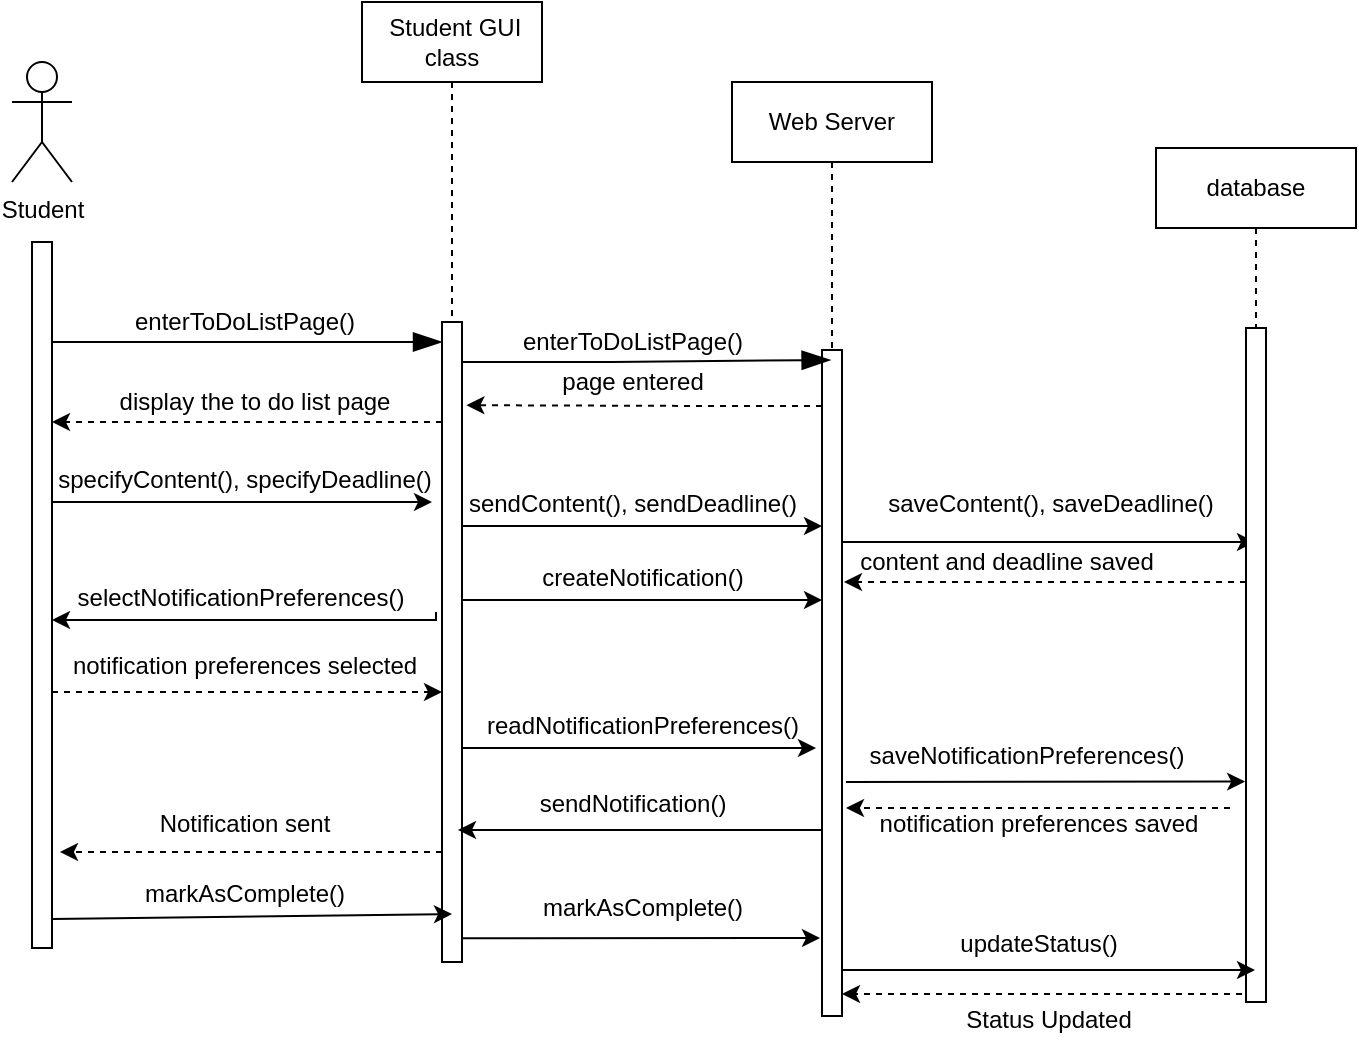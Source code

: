 <mxfile version="17.2.4" type="device"><diagram id="7LX8-Cf1p9Azc8E6smbh" name="Page-1"><mxGraphModel dx="865" dy="541" grid="0" gridSize="10" guides="1" tooltips="1" connect="1" arrows="1" fold="1" page="0" pageScale="1" pageWidth="850" pageHeight="1100" math="0" shadow="0"><root><mxCell id="0"/><mxCell id="1" parent="0"/><mxCell id="VcQ1tBN1Kkivhc9tc7uE-41" style="edgeStyle=orthogonalEdgeStyle;rounded=0;orthogonalLoop=1;jettySize=auto;html=1;endArrow=classic;endFill=1;" parent="1" source="VwprdCod9EC8Dufr-bN_-5" target="VwprdCod9EC8Dufr-bN_-10" edge="1"><mxGeometry relative="1" as="geometry"><Array as="points"><mxPoint x="464" y="422"/><mxPoint x="464" y="422"/></Array></mxGeometry></mxCell><mxCell id="7w1JsCai3sxUUPvQbcqQ-5" style="edgeStyle=orthogonalEdgeStyle;rounded=0;orthogonalLoop=1;jettySize=auto;html=1;" parent="1" source="VwprdCod9EC8Dufr-bN_-5" target="VwprdCod9EC8Dufr-bN_-10" edge="1"><mxGeometry relative="1" as="geometry"><Array as="points"><mxPoint x="466" y="459"/><mxPoint x="466" y="459"/></Array></mxGeometry></mxCell><mxCell id="7w1JsCai3sxUUPvQbcqQ-23" style="edgeStyle=orthogonalEdgeStyle;rounded=0;orthogonalLoop=1;jettySize=auto;html=1;startArrow=none;startFill=0;endArrow=classic;endFill=1;" parent="1" source="VwprdCod9EC8Dufr-bN_-5" edge="1"><mxGeometry relative="1" as="geometry"><mxPoint x="552" y="533" as="targetPoint"/><Array as="points"><mxPoint x="464" y="533"/><mxPoint x="464" y="533"/></Array></mxGeometry></mxCell><mxCell id="7w1JsCai3sxUUPvQbcqQ-26" style="edgeStyle=orthogonalEdgeStyle;rounded=0;orthogonalLoop=1;jettySize=auto;html=1;startArrow=none;startFill=0;endArrow=classic;endFill=1;dashed=1;" parent="1" source="VwprdCod9EC8Dufr-bN_-5" edge="1"><mxGeometry relative="1" as="geometry"><mxPoint x="174" y="585" as="targetPoint"/><Array as="points"><mxPoint x="174" y="585"/><mxPoint x="174" y="585"/></Array></mxGeometry></mxCell><mxCell id="VwprdCod9EC8Dufr-bN_-5" value="" style="html=1;points=[];perimeter=orthogonalPerimeter;" parent="1" vertex="1"><mxGeometry x="365" y="320" width="10" height="320" as="geometry"/></mxCell><mxCell id="VwprdCod9EC8Dufr-bN_-1" value="Student" style="shape=umlActor;verticalLabelPosition=bottom;verticalAlign=top;html=1;outlineConnect=0;" parent="1" vertex="1"><mxGeometry x="150" y="190" width="30" height="60" as="geometry"/></mxCell><mxCell id="VwprdCod9EC8Dufr-bN_-3" value="&amp;nbsp;Student GUI class" style="shape=umlLifeline;perimeter=lifelinePerimeter;whiteSpace=wrap;html=1;container=1;collapsible=0;recursiveResize=0;outlineConnect=0;" parent="1" vertex="1"><mxGeometry x="325" y="160" width="90" height="160" as="geometry"/></mxCell><mxCell id="VcQ1tBN1Kkivhc9tc7uE-10" style="edgeStyle=orthogonalEdgeStyle;rounded=0;orthogonalLoop=1;jettySize=auto;html=1;" parent="1" source="VwprdCod9EC8Dufr-bN_-4" edge="1"><mxGeometry relative="1" as="geometry"><mxPoint x="360" y="410" as="targetPoint"/><Array as="points"><mxPoint x="360" y="410"/></Array></mxGeometry></mxCell><mxCell id="7w1JsCai3sxUUPvQbcqQ-12" style="edgeStyle=orthogonalEdgeStyle;rounded=0;orthogonalLoop=1;jettySize=auto;html=1;endArrow=none;endFill=0;startArrow=classic;startFill=1;" parent="1" source="VwprdCod9EC8Dufr-bN_-4" edge="1"><mxGeometry relative="1" as="geometry"><mxPoint x="362" y="465" as="targetPoint"/><Array as="points"><mxPoint x="362" y="469"/></Array></mxGeometry></mxCell><mxCell id="7w1JsCai3sxUUPvQbcqQ-14" style="edgeStyle=orthogonalEdgeStyle;rounded=0;orthogonalLoop=1;jettySize=auto;html=1;startArrow=none;startFill=0;endArrow=classic;endFill=1;dashed=1;" parent="1" source="VwprdCod9EC8Dufr-bN_-4" target="VwprdCod9EC8Dufr-bN_-5" edge="1"><mxGeometry relative="1" as="geometry"><Array as="points"><mxPoint x="271" y="505"/><mxPoint x="271" y="505"/></Array></mxGeometry></mxCell><mxCell id="VwprdCod9EC8Dufr-bN_-4" value="" style="html=1;points=[];perimeter=orthogonalPerimeter;" parent="1" vertex="1"><mxGeometry x="160" y="280" width="10" height="353" as="geometry"/></mxCell><mxCell id="VcQ1tBN1Kkivhc9tc7uE-5" style="edgeStyle=orthogonalEdgeStyle;rounded=0;orthogonalLoop=1;jettySize=auto;html=1;dashed=1;" parent="1" source="VwprdCod9EC8Dufr-bN_-5" edge="1"><mxGeometry relative="1" as="geometry"><mxPoint x="170" y="370" as="targetPoint"/><Array as="points"><mxPoint x="170" y="370"/></Array></mxGeometry></mxCell><mxCell id="VwprdCod9EC8Dufr-bN_-6" value="" style="endArrow=blockThin;endFill=1;endSize=12;html=1;rounded=0;" parent="1" source="VwprdCod9EC8Dufr-bN_-4" target="VwprdCod9EC8Dufr-bN_-5" edge="1"><mxGeometry width="160" relative="1" as="geometry"><mxPoint x="170" y="350" as="sourcePoint"/><mxPoint x="330" y="350" as="targetPoint"/><Array as="points"><mxPoint x="270" y="330"/></Array></mxGeometry></mxCell><mxCell id="VwprdCod9EC8Dufr-bN_-8" value="enterToDoListPage()" style="text;html=1;align=center;verticalAlign=middle;resizable=0;points=[];autosize=1;strokeColor=none;fillColor=none;" parent="1" vertex="1"><mxGeometry x="206" y="311" width="120" height="18" as="geometry"/></mxCell><mxCell id="VwprdCod9EC8Dufr-bN_-9" value="Web Server" style="shape=umlLifeline;perimeter=lifelinePerimeter;whiteSpace=wrap;html=1;container=1;collapsible=0;recursiveResize=0;outlineConnect=0;" parent="1" vertex="1"><mxGeometry x="510" y="200" width="100" height="310" as="geometry"/></mxCell><mxCell id="VcQ1tBN1Kkivhc9tc7uE-7" style="edgeStyle=orthogonalEdgeStyle;rounded=0;orthogonalLoop=1;jettySize=auto;html=1;entryX=1.22;entryY=0.13;entryDx=0;entryDy=0;entryPerimeter=0;dashed=1;" parent="1" source="VwprdCod9EC8Dufr-bN_-10" target="VwprdCod9EC8Dufr-bN_-5" edge="1"><mxGeometry relative="1" as="geometry"><Array as="points"><mxPoint x="500" y="362"/><mxPoint x="500" y="362"/></Array></mxGeometry></mxCell><mxCell id="VcQ1tBN1Kkivhc9tc7uE-21" style="edgeStyle=orthogonalEdgeStyle;rounded=0;orthogonalLoop=1;jettySize=auto;html=1;" parent="1" source="VwprdCod9EC8Dufr-bN_-10" target="VcQ1tBN1Kkivhc9tc7uE-19" edge="1"><mxGeometry relative="1" as="geometry"><Array as="points"><mxPoint x="590" y="430"/><mxPoint x="590" y="430"/></Array></mxGeometry></mxCell><mxCell id="7w1JsCai3sxUUPvQbcqQ-20" style="edgeStyle=orthogonalEdgeStyle;rounded=0;orthogonalLoop=1;jettySize=auto;html=1;startArrow=none;startFill=0;endArrow=classic;endFill=1;" parent="1" source="VwprdCod9EC8Dufr-bN_-10" edge="1"><mxGeometry relative="1" as="geometry"><mxPoint x="373" y="574" as="targetPoint"/><Array as="points"><mxPoint x="377" y="574"/></Array></mxGeometry></mxCell><mxCell id="VwprdCod9EC8Dufr-bN_-10" value="" style="html=1;points=[];perimeter=orthogonalPerimeter;" parent="1" vertex="1"><mxGeometry x="555" y="334" width="10" height="333" as="geometry"/></mxCell><mxCell id="VwprdCod9EC8Dufr-bN_-11" value="" style="endArrow=blockThin;endFill=1;endSize=12;html=1;rounded=0;entryX=0.429;entryY=0.015;entryDx=0;entryDy=0;entryPerimeter=0;" parent="1" source="VwprdCod9EC8Dufr-bN_-5" target="VwprdCod9EC8Dufr-bN_-10" edge="1"><mxGeometry width="160" relative="1" as="geometry"><mxPoint x="240" y="540" as="sourcePoint"/><mxPoint x="435" y="540" as="targetPoint"/><Array as="points"><mxPoint x="450" y="340"/></Array></mxGeometry></mxCell><mxCell id="VwprdCod9EC8Dufr-bN_-12" value="enterToDoListPage()" style="text;html=1;align=center;verticalAlign=middle;resizable=0;points=[];autosize=1;strokeColor=none;fillColor=none;" parent="1" vertex="1"><mxGeometry x="400" y="321" width="120" height="18" as="geometry"/></mxCell><mxCell id="VcQ1tBN1Kkivhc9tc7uE-6" value="display the to do list page" style="text;html=1;align=center;verticalAlign=middle;resizable=0;points=[];autosize=1;strokeColor=none;fillColor=none;" parent="1" vertex="1"><mxGeometry x="198" y="351" width="145" height="18" as="geometry"/></mxCell><mxCell id="VcQ1tBN1Kkivhc9tc7uE-8" value="page entered" style="text;html=1;align=center;verticalAlign=middle;resizable=0;points=[];autosize=1;strokeColor=none;fillColor=none;" parent="1" vertex="1"><mxGeometry x="420" y="341" width="80" height="18" as="geometry"/></mxCell><mxCell id="VcQ1tBN1Kkivhc9tc7uE-11" value="specifyContent(), specifyDeadline()" style="text;html=1;align=center;verticalAlign=middle;resizable=0;points=[];autosize=1;strokeColor=none;fillColor=none;" parent="1" vertex="1"><mxGeometry x="168" y="390" width="196" height="18" as="geometry"/></mxCell><mxCell id="VcQ1tBN1Kkivhc9tc7uE-19" value="database" style="shape=umlLifeline;perimeter=lifelinePerimeter;whiteSpace=wrap;html=1;container=1;collapsible=0;recursiveResize=0;outlineConnect=0;" parent="1" vertex="1"><mxGeometry x="722" y="233" width="100" height="427" as="geometry"/></mxCell><mxCell id="VcQ1tBN1Kkivhc9tc7uE-20" value="" style="html=1;points=[];perimeter=orthogonalPerimeter;" parent="VcQ1tBN1Kkivhc9tc7uE-19" vertex="1"><mxGeometry x="45" y="90" width="10" height="337" as="geometry"/></mxCell><mxCell id="VcQ1tBN1Kkivhc9tc7uE-22" value="saveContent(), saveDeadline()" style="text;html=1;align=center;verticalAlign=middle;resizable=0;points=[];autosize=1;strokeColor=none;fillColor=none;" parent="VcQ1tBN1Kkivhc9tc7uE-19" vertex="1"><mxGeometry x="-139" y="168.5" width="172" height="18" as="geometry"/></mxCell><mxCell id="VcQ1tBN1Kkivhc9tc7uE-23" style="edgeStyle=orthogonalEdgeStyle;rounded=0;orthogonalLoop=1;jettySize=auto;html=1;dashed=1;" parent="1" source="VcQ1tBN1Kkivhc9tc7uE-20" edge="1"><mxGeometry relative="1" as="geometry"><mxPoint x="566" y="450" as="targetPoint"/><Array as="points"><mxPoint x="570" y="450"/></Array></mxGeometry></mxCell><mxCell id="VcQ1tBN1Kkivhc9tc7uE-33" value="sendNotification()" style="text;html=1;align=center;verticalAlign=middle;resizable=0;points=[];autosize=1;strokeColor=none;fillColor=none;" parent="1" vertex="1"><mxGeometry x="405" y="551" width="110" height="20" as="geometry"/></mxCell><mxCell id="VcQ1tBN1Kkivhc9tc7uE-42" value="sendContent(), sendDeadline()" style="text;html=1;align=center;verticalAlign=middle;resizable=0;points=[];autosize=1;strokeColor=none;fillColor=none;" parent="1" vertex="1"><mxGeometry x="373" y="402" width="174" height="18" as="geometry"/></mxCell><mxCell id="VcQ1tBN1Kkivhc9tc7uE-47" value="Notification sent" style="text;html=1;align=center;verticalAlign=middle;resizable=0;points=[];autosize=1;strokeColor=none;fillColor=none;" parent="1" vertex="1"><mxGeometry x="216" y="561" width="100" height="20" as="geometry"/></mxCell><mxCell id="7w1JsCai3sxUUPvQbcqQ-6" value="createNotification()" style="text;html=1;align=center;verticalAlign=middle;resizable=0;points=[];autosize=1;strokeColor=none;fillColor=none;" parent="1" vertex="1"><mxGeometry x="409" y="439" width="111" height="18" as="geometry"/></mxCell><mxCell id="VcQ1tBN1Kkivhc9tc7uE-25" value="content and deadline saved" style="text;html=1;align=center;verticalAlign=middle;resizable=0;points=[];autosize=1;strokeColor=none;fillColor=none;" parent="1" vertex="1"><mxGeometry x="569" y="431" width="156" height="18" as="geometry"/></mxCell><mxCell id="7w1JsCai3sxUUPvQbcqQ-13" value="selectNotificationPreferences()" style="text;html=1;align=center;verticalAlign=middle;resizable=0;points=[];autosize=1;strokeColor=none;fillColor=none;" parent="1" vertex="1"><mxGeometry x="177" y="449" width="173" height="18" as="geometry"/></mxCell><mxCell id="7w1JsCai3sxUUPvQbcqQ-15" value="notification preferences selected" style="text;html=1;align=center;verticalAlign=middle;resizable=0;points=[];autosize=1;strokeColor=none;fillColor=none;" parent="1" vertex="1"><mxGeometry x="175" y="483" width="182" height="18" as="geometry"/></mxCell><mxCell id="7w1JsCai3sxUUPvQbcqQ-24" value="readNotificationPreferences()" style="text;html=1;align=center;verticalAlign=middle;resizable=0;points=[];autosize=1;strokeColor=none;fillColor=none;" parent="1" vertex="1"><mxGeometry x="381.5" y="513" width="166" height="18" as="geometry"/></mxCell><mxCell id="7w1JsCai3sxUUPvQbcqQ-28" value="" style="endArrow=classic;html=1;rounded=0;entryX=-0.043;entryY=0.673;entryDx=0;entryDy=0;entryPerimeter=0;" parent="1" edge="1" target="VcQ1tBN1Kkivhc9tc7uE-20"><mxGeometry width="50" height="50" relative="1" as="geometry"><mxPoint x="567" y="550" as="sourcePoint"/><mxPoint x="757" y="550" as="targetPoint"/></mxGeometry></mxCell><mxCell id="7w1JsCai3sxUUPvQbcqQ-29" value="saveNotificationPreferences()" style="text;html=1;align=center;verticalAlign=middle;resizable=0;points=[];autosize=1;strokeColor=none;fillColor=none;" parent="1" vertex="1"><mxGeometry x="573" y="528" width="168" height="18" as="geometry"/></mxCell><mxCell id="7w1JsCai3sxUUPvQbcqQ-31" value="" style="endArrow=classic;html=1;rounded=0;dashed=1;" parent="1" edge="1"><mxGeometry width="50" height="50" relative="1" as="geometry"><mxPoint x="759" y="563" as="sourcePoint"/><mxPoint x="567" y="563" as="targetPoint"/></mxGeometry></mxCell><mxCell id="7w1JsCai3sxUUPvQbcqQ-32" value="notification preferences saved" style="text;html=1;align=center;verticalAlign=middle;resizable=0;points=[];autosize=1;strokeColor=none;fillColor=none;" parent="1" vertex="1"><mxGeometry x="578" y="562" width="169" height="18" as="geometry"/></mxCell><mxCell id="7w1JsCai3sxUUPvQbcqQ-33" value="" style="endArrow=classic;html=1;rounded=0;exitX=1.043;exitY=0.959;exitDx=0;exitDy=0;exitPerimeter=0;" parent="1" source="VwprdCod9EC8Dufr-bN_-4" edge="1"><mxGeometry width="50" height="50" relative="1" as="geometry"><mxPoint x="436" y="480" as="sourcePoint"/><mxPoint x="370" y="616" as="targetPoint"/></mxGeometry></mxCell><mxCell id="7w1JsCai3sxUUPvQbcqQ-35" value="markAsComplete()" style="text;html=1;align=center;verticalAlign=middle;resizable=0;points=[];autosize=1;strokeColor=none;fillColor=none;" parent="1" vertex="1"><mxGeometry x="211" y="597" width="110" height="18" as="geometry"/></mxCell><mxCell id="7w1JsCai3sxUUPvQbcqQ-38" value="" style="endArrow=classic;html=1;rounded=0;exitX=1;exitY=0.963;exitDx=0;exitDy=0;exitPerimeter=0;" parent="1" source="VwprdCod9EC8Dufr-bN_-5" edge="1"><mxGeometry width="50" height="50" relative="1" as="geometry"><mxPoint x="436" y="480" as="sourcePoint"/><mxPoint x="554" y="628" as="targetPoint"/></mxGeometry></mxCell><mxCell id="7w1JsCai3sxUUPvQbcqQ-39" value="markAsComplete()" style="text;html=1;align=center;verticalAlign=middle;resizable=0;points=[];autosize=1;strokeColor=none;fillColor=none;" parent="1" vertex="1"><mxGeometry x="410" y="604" width="110" height="18" as="geometry"/></mxCell><mxCell id="7w1JsCai3sxUUPvQbcqQ-42" value="" style="endArrow=classic;html=1;rounded=0;" parent="1" source="VwprdCod9EC8Dufr-bN_-10" target="VcQ1tBN1Kkivhc9tc7uE-19" edge="1"><mxGeometry width="50" height="50" relative="1" as="geometry"><mxPoint x="436" y="480" as="sourcePoint"/><mxPoint x="486" y="430" as="targetPoint"/><Array as="points"><mxPoint x="671" y="644"/></Array></mxGeometry></mxCell><mxCell id="7w1JsCai3sxUUPvQbcqQ-43" value="updateStatus()" style="text;html=1;align=center;verticalAlign=middle;resizable=0;points=[];autosize=1;strokeColor=none;fillColor=none;" parent="1" vertex="1"><mxGeometry x="618.5" y="622" width="88" height="18" as="geometry"/></mxCell><mxCell id="7w1JsCai3sxUUPvQbcqQ-45" value="" style="endArrow=classic;html=1;rounded=0;dashed=1;" parent="1" edge="1"><mxGeometry width="50" height="50" relative="1" as="geometry"><mxPoint x="765" y="656" as="sourcePoint"/><mxPoint x="565" y="656" as="targetPoint"/></mxGeometry></mxCell><mxCell id="7w1JsCai3sxUUPvQbcqQ-47" value="Status Updated" style="text;html=1;align=center;verticalAlign=middle;resizable=0;points=[];autosize=1;strokeColor=none;fillColor=none;dashed=1;" parent="1" vertex="1"><mxGeometry x="622" y="660" width="92" height="18" as="geometry"/></mxCell></root></mxGraphModel></diagram></mxfile>